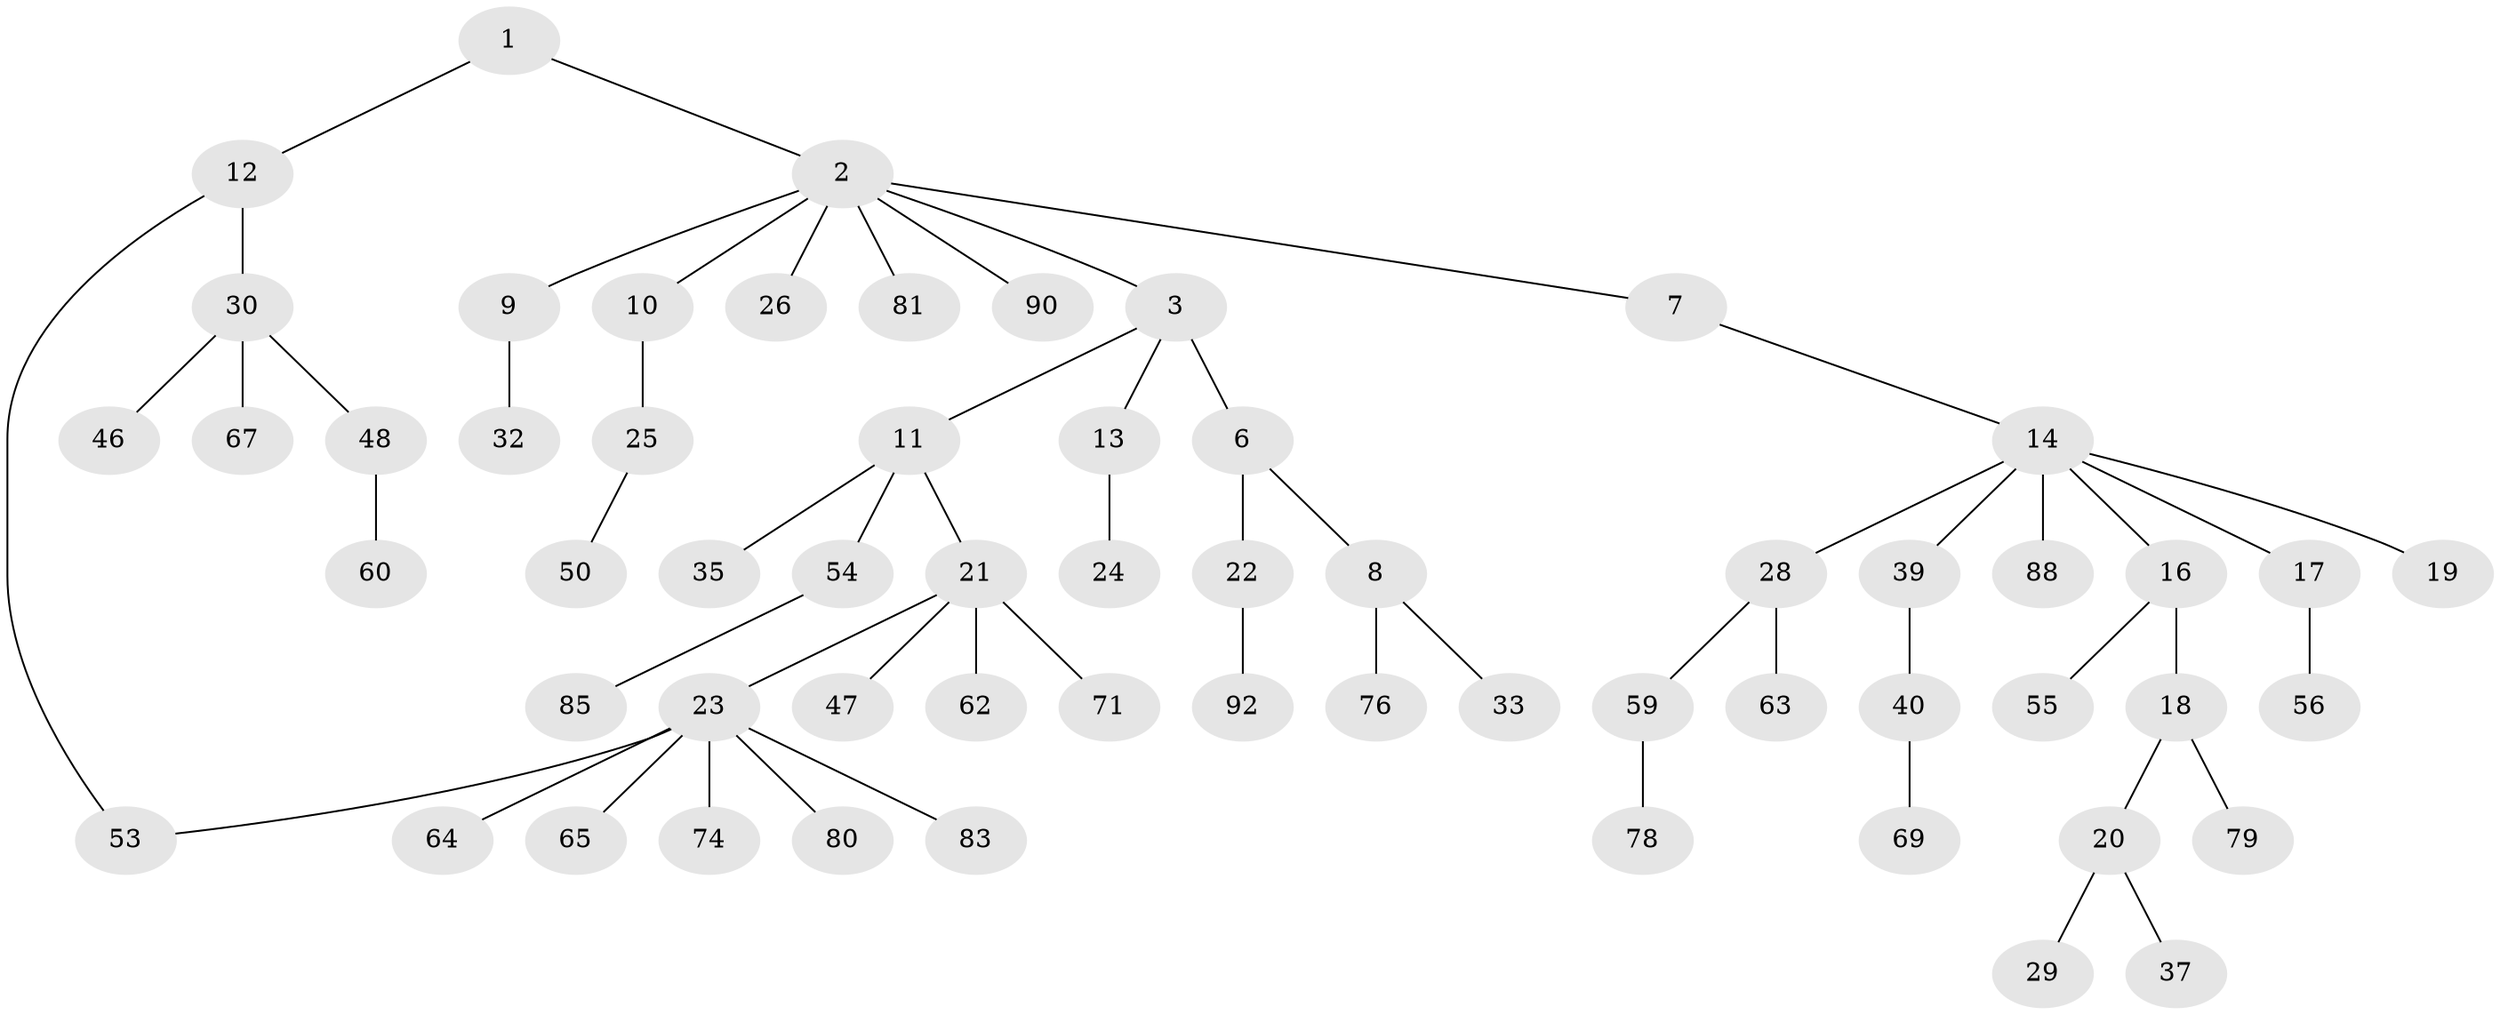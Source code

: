 // Generated by graph-tools (version 1.1) at 2025/51/02/27/25 19:51:40]
// undirected, 60 vertices, 60 edges
graph export_dot {
graph [start="1"]
  node [color=gray90,style=filled];
  1 [super="+44"];
  2 [super="+5"];
  3 [super="+4"];
  6;
  7;
  8 [super="+36"];
  9;
  10 [super="+41"];
  11 [super="+42"];
  12 [super="+61"];
  13;
  14 [super="+15"];
  16;
  17 [super="+38"];
  18 [super="+93"];
  19 [super="+49"];
  20 [super="+27"];
  21 [super="+34"];
  22;
  23 [super="+43"];
  24 [super="+84"];
  25;
  26;
  28 [super="+57"];
  29 [super="+51"];
  30 [super="+31"];
  32 [super="+68"];
  33 [super="+45"];
  35 [super="+66"];
  37;
  39;
  40 [super="+77"];
  46;
  47 [super="+52"];
  48 [super="+70"];
  50;
  53 [super="+86"];
  54 [super="+82"];
  55 [super="+58"];
  56;
  59 [super="+75"];
  60 [super="+73"];
  62 [super="+89"];
  63 [super="+72"];
  64;
  65;
  67;
  69;
  71 [super="+91"];
  74;
  76;
  78 [super="+87"];
  79;
  80;
  81 [super="+94"];
  83;
  85;
  88;
  90;
  92;
  1 -- 2;
  1 -- 12;
  2 -- 3;
  2 -- 7;
  2 -- 10;
  2 -- 90;
  2 -- 81;
  2 -- 26;
  2 -- 9;
  3 -- 11;
  3 -- 13;
  3 -- 6;
  6 -- 8;
  6 -- 22;
  7 -- 14;
  8 -- 33;
  8 -- 76;
  9 -- 32;
  10 -- 25;
  11 -- 21;
  11 -- 35;
  11 -- 54;
  12 -- 30;
  12 -- 53;
  13 -- 24;
  14 -- 17;
  14 -- 28;
  14 -- 88;
  14 -- 16;
  14 -- 19;
  14 -- 39;
  16 -- 18;
  16 -- 55;
  17 -- 56;
  18 -- 20;
  18 -- 79;
  20 -- 29;
  20 -- 37;
  21 -- 23;
  21 -- 47;
  21 -- 62;
  21 -- 71;
  22 -- 92;
  23 -- 53;
  23 -- 64;
  23 -- 74;
  23 -- 80;
  23 -- 83;
  23 -- 65;
  25 -- 50;
  28 -- 59;
  28 -- 63;
  30 -- 46;
  30 -- 67;
  30 -- 48;
  39 -- 40;
  40 -- 69;
  48 -- 60;
  54 -- 85;
  59 -- 78;
}
